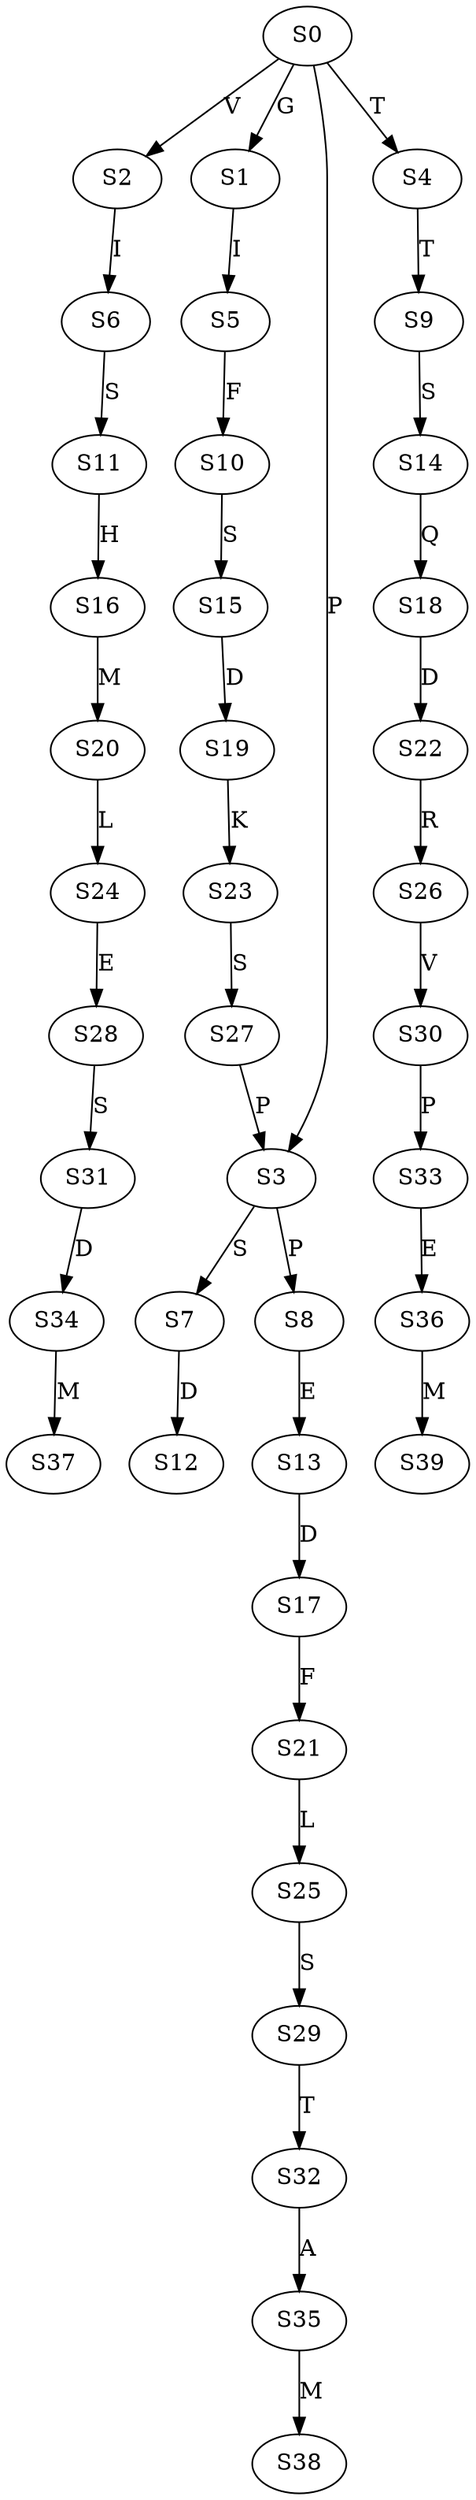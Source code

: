 strict digraph  {
	S0 -> S1 [ label = G ];
	S0 -> S2 [ label = V ];
	S0 -> S3 [ label = P ];
	S0 -> S4 [ label = T ];
	S1 -> S5 [ label = I ];
	S2 -> S6 [ label = I ];
	S3 -> S7 [ label = S ];
	S3 -> S8 [ label = P ];
	S4 -> S9 [ label = T ];
	S5 -> S10 [ label = F ];
	S6 -> S11 [ label = S ];
	S7 -> S12 [ label = D ];
	S8 -> S13 [ label = E ];
	S9 -> S14 [ label = S ];
	S10 -> S15 [ label = S ];
	S11 -> S16 [ label = H ];
	S13 -> S17 [ label = D ];
	S14 -> S18 [ label = Q ];
	S15 -> S19 [ label = D ];
	S16 -> S20 [ label = M ];
	S17 -> S21 [ label = F ];
	S18 -> S22 [ label = D ];
	S19 -> S23 [ label = K ];
	S20 -> S24 [ label = L ];
	S21 -> S25 [ label = L ];
	S22 -> S26 [ label = R ];
	S23 -> S27 [ label = S ];
	S24 -> S28 [ label = E ];
	S25 -> S29 [ label = S ];
	S26 -> S30 [ label = V ];
	S27 -> S3 [ label = P ];
	S28 -> S31 [ label = S ];
	S29 -> S32 [ label = T ];
	S30 -> S33 [ label = P ];
	S31 -> S34 [ label = D ];
	S32 -> S35 [ label = A ];
	S33 -> S36 [ label = E ];
	S34 -> S37 [ label = M ];
	S35 -> S38 [ label = M ];
	S36 -> S39 [ label = M ];
}
